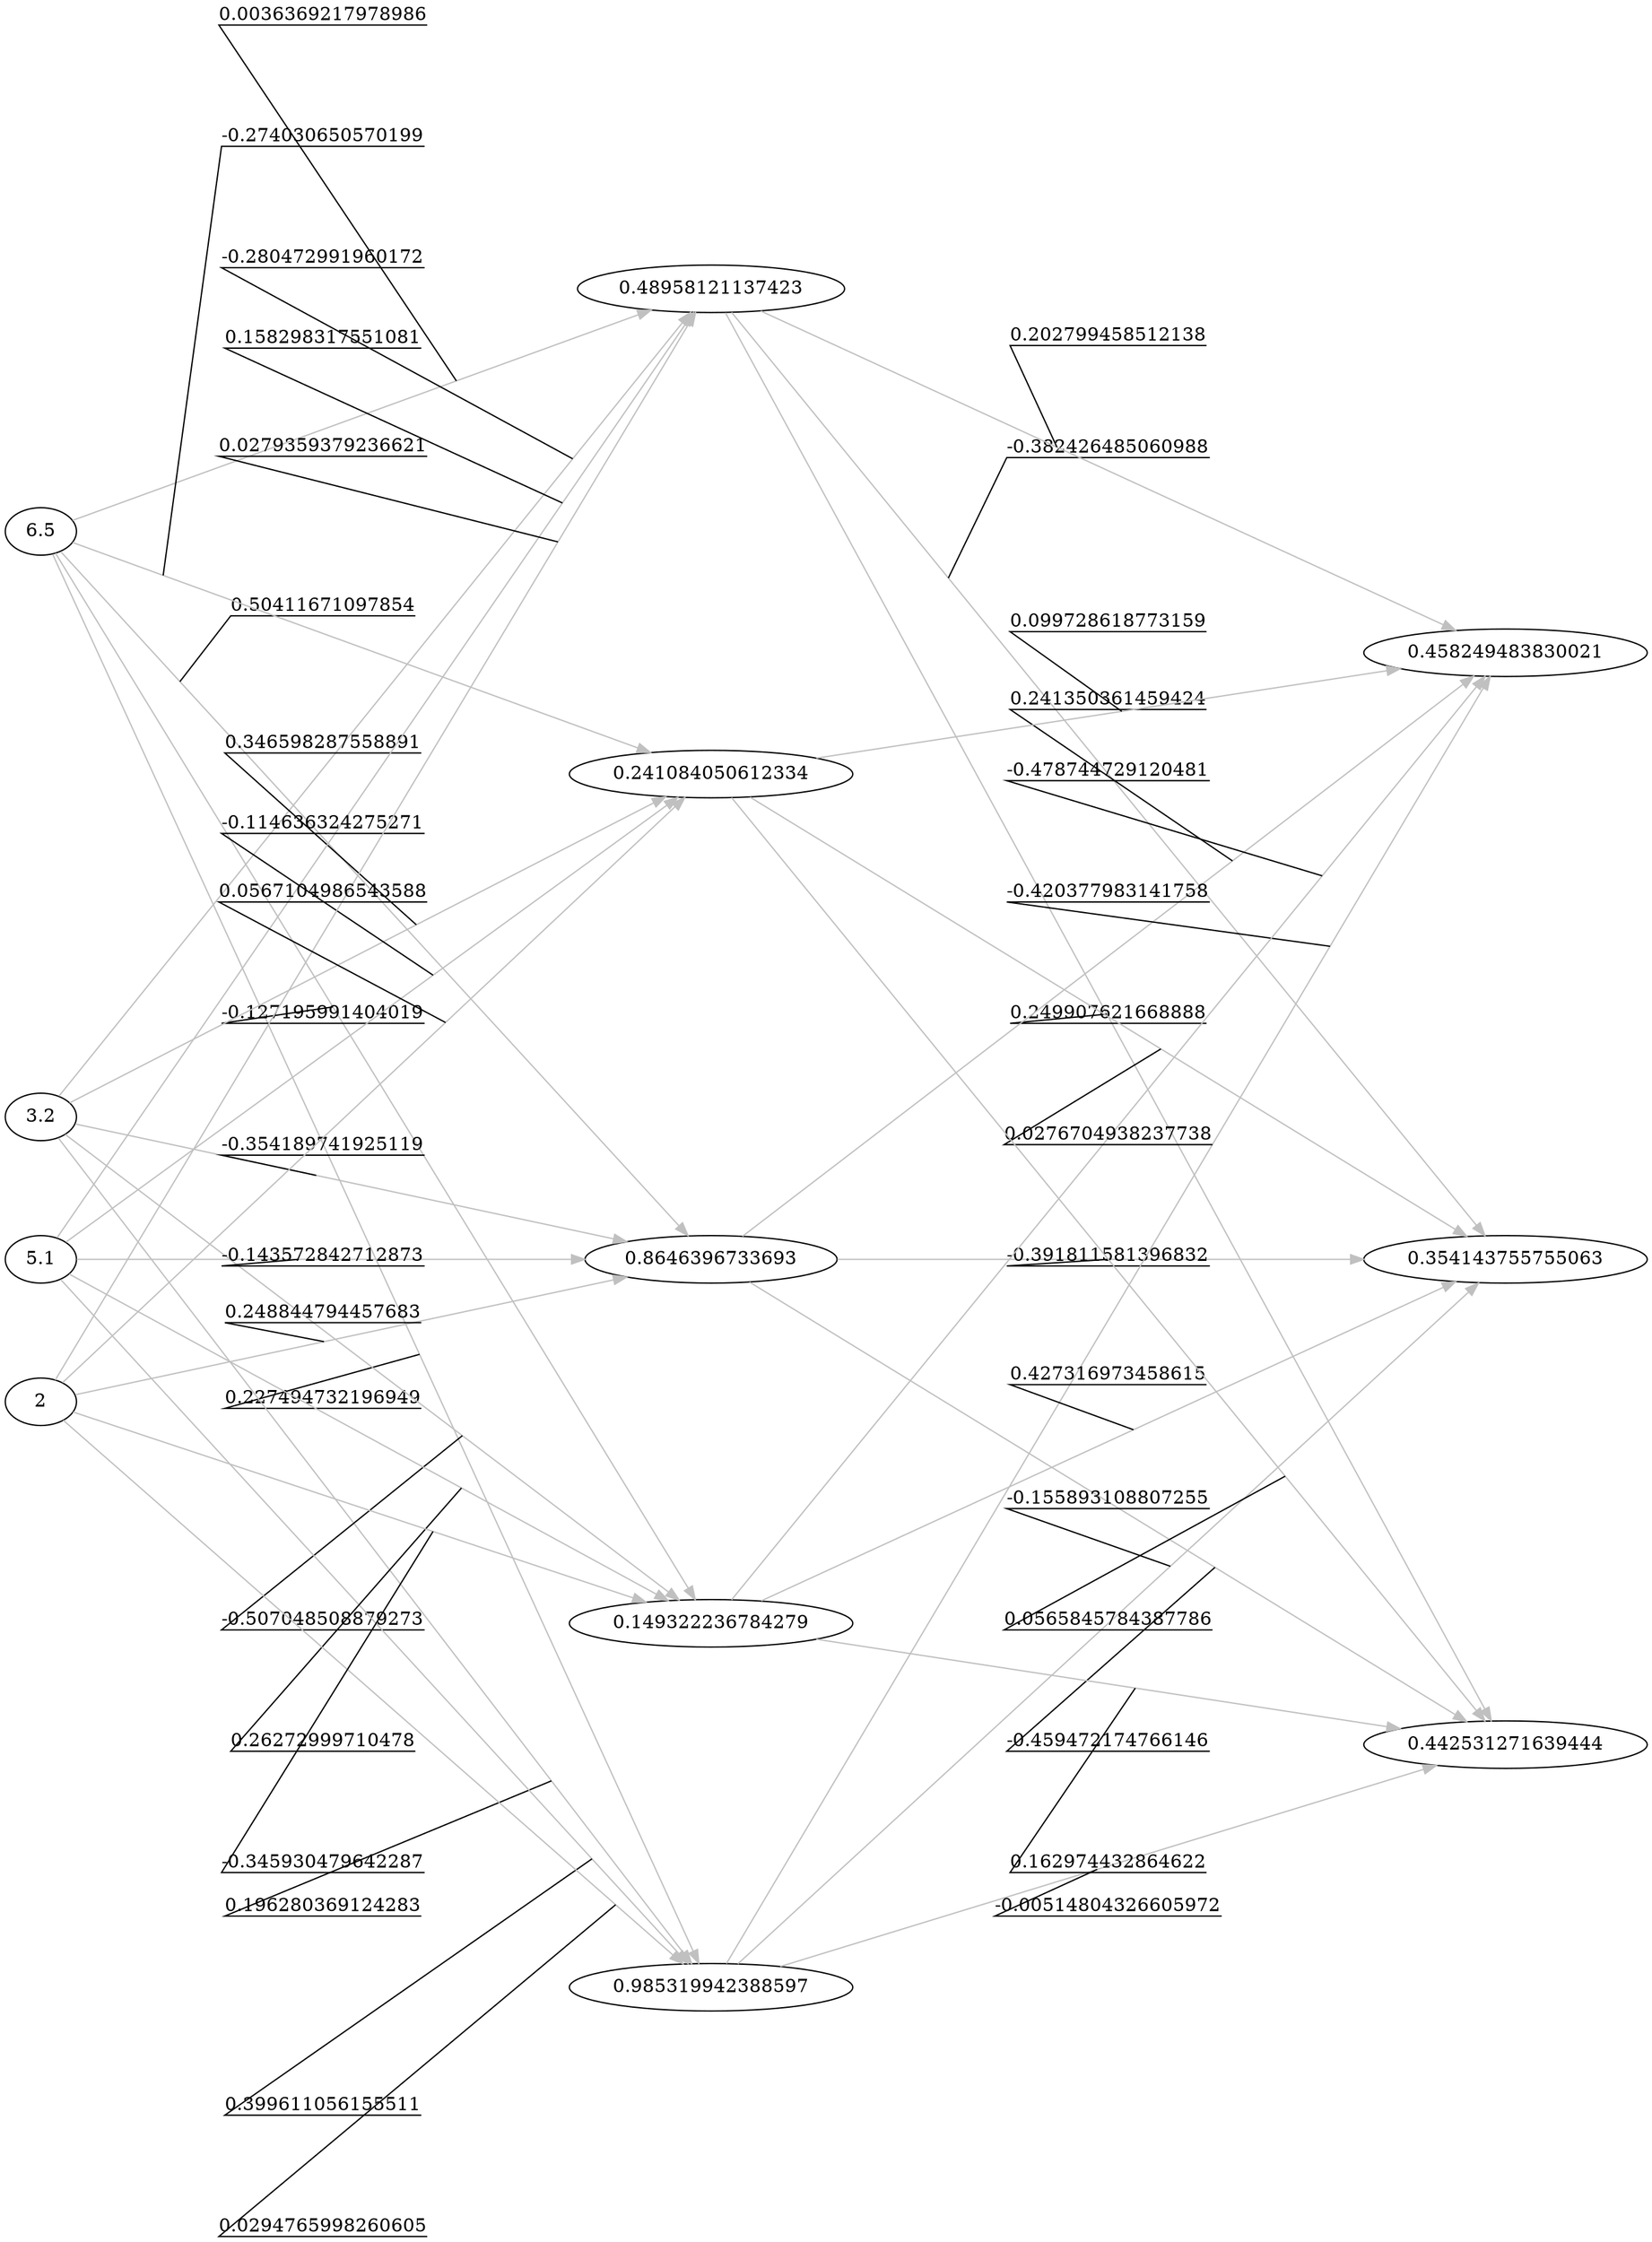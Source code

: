 digraph { 
rankdir=LR;
nodesep=1;
ranksep=3;
splines=line;
{ rank=same; "6.5" "3.2" "5.1" "2" ; }
{ rank=same; "0.48958121137423" "0.8646396733693" "0.985319942388597" "0.149322236784279" "0.241084050612334" "0.48958121137423" "0.8646396733693" "0.985319942388597" "0.149322236784279" "0.241084050612334" "0.48958121137423" "0.8646396733693" "0.985319942388597" "0.149322236784279" "0.241084050612334" "0.48958121137423" "0.8646396733693" "0.985319942388597" "0.149322236784279" "0.241084050612334" ; }
"6.5" -> "0.48958121137423" [label="0.0036369217978986" color="grey" decorate=true];
"6.5" -> "0.8646396733693" [label="0.50411671097854" color="grey" decorate=true];
"6.5" -> "0.985319942388597" [label="0.227494732196949" color="grey" decorate=true];
"6.5" -> "0.149322236784279" [label="-0.127195991404019" color="grey" decorate=true];
"6.5" -> "0.241084050612334" [label="-0.274030650570199" color="grey" decorate=true];
"3.2" -> "0.48958121137423" [label="-0.280472991960172" color="grey" decorate=true];
"3.2" -> "0.8646396733693" [label="-0.354189741925119" color="grey" decorate=true];
"3.2" -> "0.985319942388597" [label="0.196280369124283" color="grey" decorate=true];
"3.2" -> "0.149322236784279" [label="-0.507048508879273" color="grey" decorate=true];
"3.2" -> "0.241084050612334" [label="0.346598287558891" color="grey" decorate=true];
"5.1" -> "0.48958121137423" [label="0.158298317551081" color="grey" decorate=true];
"5.1" -> "0.8646396733693" [label="-0.143572842712873" color="grey" decorate=true];
"5.1" -> "0.985319942388597" [label="0.399611056155511" color="grey" decorate=true];
"5.1" -> "0.149322236784279" [label="0.26272999710478" color="grey" decorate=true];
"5.1" -> "0.241084050612334" [label="-0.114636324275271" color="grey" decorate=true];
"2" -> "0.48958121137423" [label="0.0279359379236621" color="grey" decorate=true];
"2" -> "0.8646396733693" [label="0.248844794457683" color="grey" decorate=true];
"2" -> "0.985319942388597" [label="0.0294765998260605" color="grey" decorate=true];
"2" -> "0.149322236784279" [label="-0.345930479642287" color="grey" decorate=true];
"2" -> "0.241084050612334" [label="0.0567104986543588" color="grey" decorate=true];
{ rank=same; "0.354143755755063" "0.442531271639444" "0.458249483830021" "0.354143755755063" "0.442531271639444" "0.458249483830021" "0.354143755755063" "0.442531271639444" "0.458249483830021" "0.354143755755063" "0.442531271639444" "0.458249483830021" "0.354143755755063" "0.442531271639444" "0.458249483830021" ; }
"0.48958121137423" -> "0.354143755755063" [label="-0.382426485060988" color="grey" decorate=true];
"0.48958121137423" -> "0.442531271639444" [label="0.249907621668888" color="grey" decorate=true];
"0.48958121137423" -> "0.458249483830021" [label="0.202799458512138" color="grey" decorate=true];
"0.8646396733693" -> "0.354143755755063" [label="-0.391811581396832" color="grey" decorate=true];
"0.8646396733693" -> "0.442531271639444" [label="-0.459472174766146" color="grey" decorate=true];
"0.8646396733693" -> "0.458249483830021" [label="0.241350361459424" color="grey" decorate=true];
"0.985319942388597" -> "0.354143755755063" [label="-0.155893108807255" color="grey" decorate=true];
"0.985319942388597" -> "0.442531271639444" [label="-0.00514804326605972" color="grey" decorate=true];
"0.985319942388597" -> "0.458249483830021" [label="-0.420377983141758" color="grey" decorate=true];
"0.149322236784279" -> "0.354143755755063" [label="0.427316973458615" color="grey" decorate=true];
"0.149322236784279" -> "0.442531271639444" [label="0.162974432864622" color="grey" decorate=true];
"0.149322236784279" -> "0.458249483830021" [label="-0.478744729120481" color="grey" decorate=true];
"0.241084050612334" -> "0.354143755755063" [label="0.0276704938237738" color="grey" decorate=true];
"0.241084050612334" -> "0.442531271639444" [label="0.0565845784387786" color="grey" decorate=true];
"0.241084050612334" -> "0.458249483830021" [label="0.099728618773159" color="grey" decorate=true];
}
